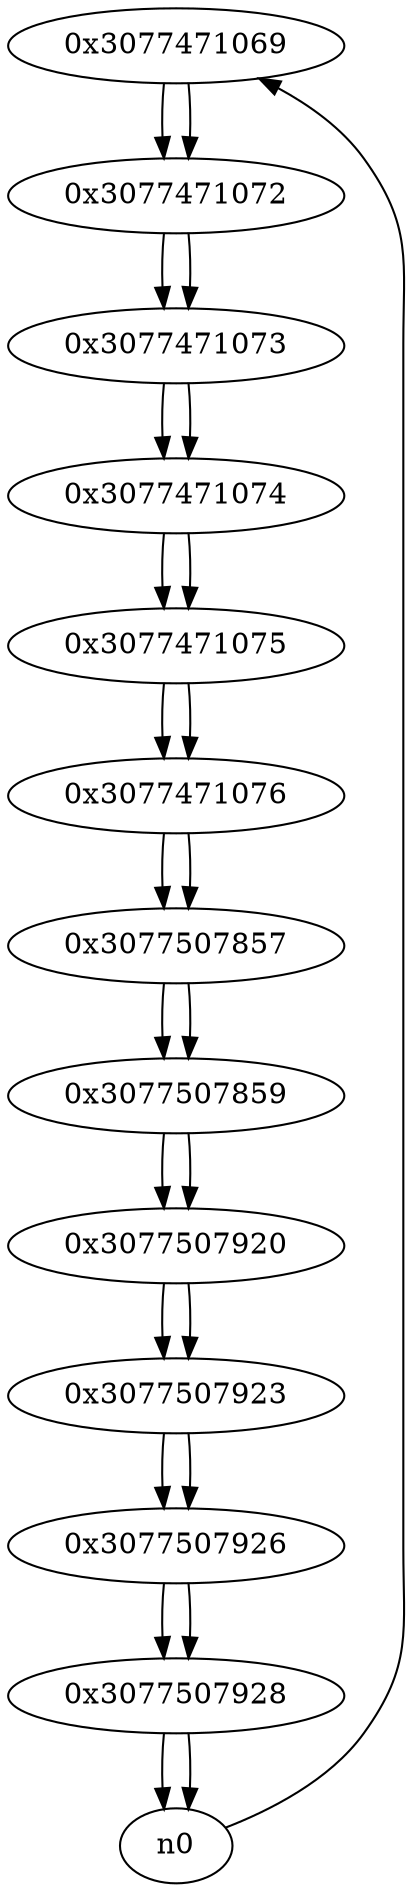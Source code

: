 digraph G{
/* nodes */
  n1 [label="0x3077471069"]
  n2 [label="0x3077471072"]
  n3 [label="0x3077471073"]
  n4 [label="0x3077471074"]
  n5 [label="0x3077471075"]
  n6 [label="0x3077471076"]
  n7 [label="0x3077507857"]
  n8 [label="0x3077507859"]
  n9 [label="0x3077507920"]
  n10 [label="0x3077507923"]
  n11 [label="0x3077507926"]
  n12 [label="0x3077507928"]
/* edges */
n1 -> n2;
n0 -> n1;
n2 -> n3;
n1 -> n2;
n3 -> n4;
n2 -> n3;
n4 -> n5;
n3 -> n4;
n5 -> n6;
n4 -> n5;
n6 -> n7;
n5 -> n6;
n7 -> n8;
n6 -> n7;
n8 -> n9;
n7 -> n8;
n9 -> n10;
n8 -> n9;
n10 -> n11;
n9 -> n10;
n11 -> n12;
n10 -> n11;
n12 -> n0;
n12 -> n0;
n11 -> n12;
}
